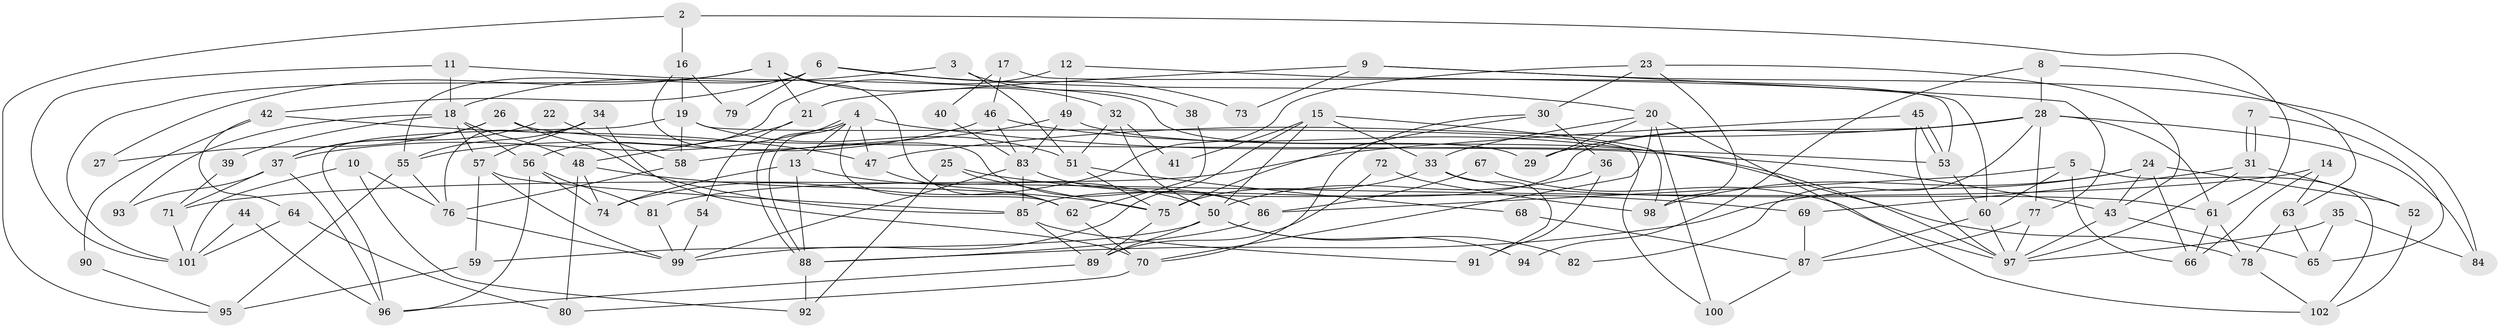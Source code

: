 // Generated by graph-tools (version 1.1) at 2025/15/03/09/25 04:15:03]
// undirected, 102 vertices, 204 edges
graph export_dot {
graph [start="1"]
  node [color=gray90,style=filled];
  1;
  2;
  3;
  4;
  5;
  6;
  7;
  8;
  9;
  10;
  11;
  12;
  13;
  14;
  15;
  16;
  17;
  18;
  19;
  20;
  21;
  22;
  23;
  24;
  25;
  26;
  27;
  28;
  29;
  30;
  31;
  32;
  33;
  34;
  35;
  36;
  37;
  38;
  39;
  40;
  41;
  42;
  43;
  44;
  45;
  46;
  47;
  48;
  49;
  50;
  51;
  52;
  53;
  54;
  55;
  56;
  57;
  58;
  59;
  60;
  61;
  62;
  63;
  64;
  65;
  66;
  67;
  68;
  69;
  70;
  71;
  72;
  73;
  74;
  75;
  76;
  77;
  78;
  79;
  80;
  81;
  82;
  83;
  84;
  85;
  86;
  87;
  88;
  89;
  90;
  91;
  92;
  93;
  94;
  95;
  96;
  97;
  98;
  99;
  100;
  101;
  102;
  1 -- 62;
  1 -- 21;
  1 -- 27;
  1 -- 32;
  1 -- 101;
  2 -- 95;
  2 -- 61;
  2 -- 16;
  3 -- 51;
  3 -- 18;
  3 -- 38;
  4 -- 37;
  4 -- 88;
  4 -- 88;
  4 -- 13;
  4 -- 47;
  4 -- 53;
  4 -- 62;
  5 -- 60;
  5 -- 102;
  5 -- 66;
  5 -- 86;
  6 -- 20;
  6 -- 42;
  6 -- 55;
  6 -- 73;
  6 -- 79;
  7 -- 65;
  7 -- 31;
  7 -- 31;
  8 -- 28;
  8 -- 63;
  8 -- 94;
  9 -- 84;
  9 -- 77;
  9 -- 21;
  9 -- 73;
  10 -- 101;
  10 -- 76;
  10 -- 92;
  11 -- 29;
  11 -- 18;
  11 -- 101;
  12 -- 49;
  12 -- 60;
  12 -- 56;
  13 -- 50;
  13 -- 74;
  13 -- 88;
  14 -- 66;
  14 -- 71;
  14 -- 63;
  15 -- 50;
  15 -- 99;
  15 -- 33;
  15 -- 41;
  15 -- 98;
  16 -- 86;
  16 -- 19;
  16 -- 79;
  17 -- 53;
  17 -- 46;
  17 -- 40;
  18 -- 56;
  18 -- 57;
  18 -- 39;
  18 -- 48;
  18 -- 93;
  19 -- 96;
  19 -- 51;
  19 -- 58;
  19 -- 100;
  20 -- 100;
  20 -- 33;
  20 -- 29;
  20 -- 70;
  20 -- 102;
  21 -- 48;
  21 -- 54;
  22 -- 58;
  22 -- 37;
  23 -- 98;
  23 -- 30;
  23 -- 43;
  23 -- 74;
  24 -- 43;
  24 -- 88;
  24 -- 52;
  24 -- 66;
  24 -- 98;
  25 -- 92;
  25 -- 69;
  25 -- 75;
  26 -- 43;
  26 -- 85;
  26 -- 27;
  26 -- 37;
  28 -- 61;
  28 -- 47;
  28 -- 29;
  28 -- 77;
  28 -- 82;
  28 -- 84;
  28 -- 85;
  30 -- 75;
  30 -- 36;
  30 -- 70;
  31 -- 97;
  31 -- 52;
  31 -- 69;
  32 -- 51;
  32 -- 41;
  32 -- 50;
  33 -- 75;
  33 -- 61;
  33 -- 91;
  34 -- 57;
  34 -- 70;
  34 -- 55;
  34 -- 76;
  35 -- 65;
  35 -- 97;
  35 -- 84;
  36 -- 50;
  36 -- 91;
  37 -- 96;
  37 -- 71;
  37 -- 93;
  38 -- 62;
  39 -- 71;
  40 -- 83;
  42 -- 64;
  42 -- 47;
  42 -- 90;
  43 -- 97;
  43 -- 65;
  44 -- 96;
  44 -- 101;
  45 -- 53;
  45 -- 53;
  45 -- 81;
  45 -- 97;
  46 -- 55;
  46 -- 78;
  46 -- 83;
  47 -- 62;
  48 -- 74;
  48 -- 75;
  48 -- 80;
  49 -- 83;
  49 -- 58;
  49 -- 97;
  50 -- 89;
  50 -- 59;
  50 -- 82;
  50 -- 94;
  51 -- 75;
  51 -- 68;
  52 -- 102;
  53 -- 60;
  54 -- 99;
  55 -- 76;
  55 -- 95;
  56 -- 74;
  56 -- 81;
  56 -- 96;
  57 -- 99;
  57 -- 85;
  57 -- 59;
  58 -- 76;
  59 -- 95;
  60 -- 97;
  60 -- 87;
  61 -- 66;
  61 -- 78;
  62 -- 70;
  63 -- 78;
  63 -- 65;
  64 -- 80;
  64 -- 101;
  67 -- 97;
  67 -- 86;
  68 -- 87;
  69 -- 87;
  70 -- 80;
  71 -- 101;
  72 -- 89;
  72 -- 98;
  75 -- 89;
  76 -- 99;
  77 -- 97;
  77 -- 87;
  78 -- 102;
  81 -- 99;
  83 -- 86;
  83 -- 85;
  83 -- 99;
  85 -- 89;
  85 -- 91;
  86 -- 88;
  87 -- 100;
  88 -- 92;
  89 -- 96;
  90 -- 95;
}
